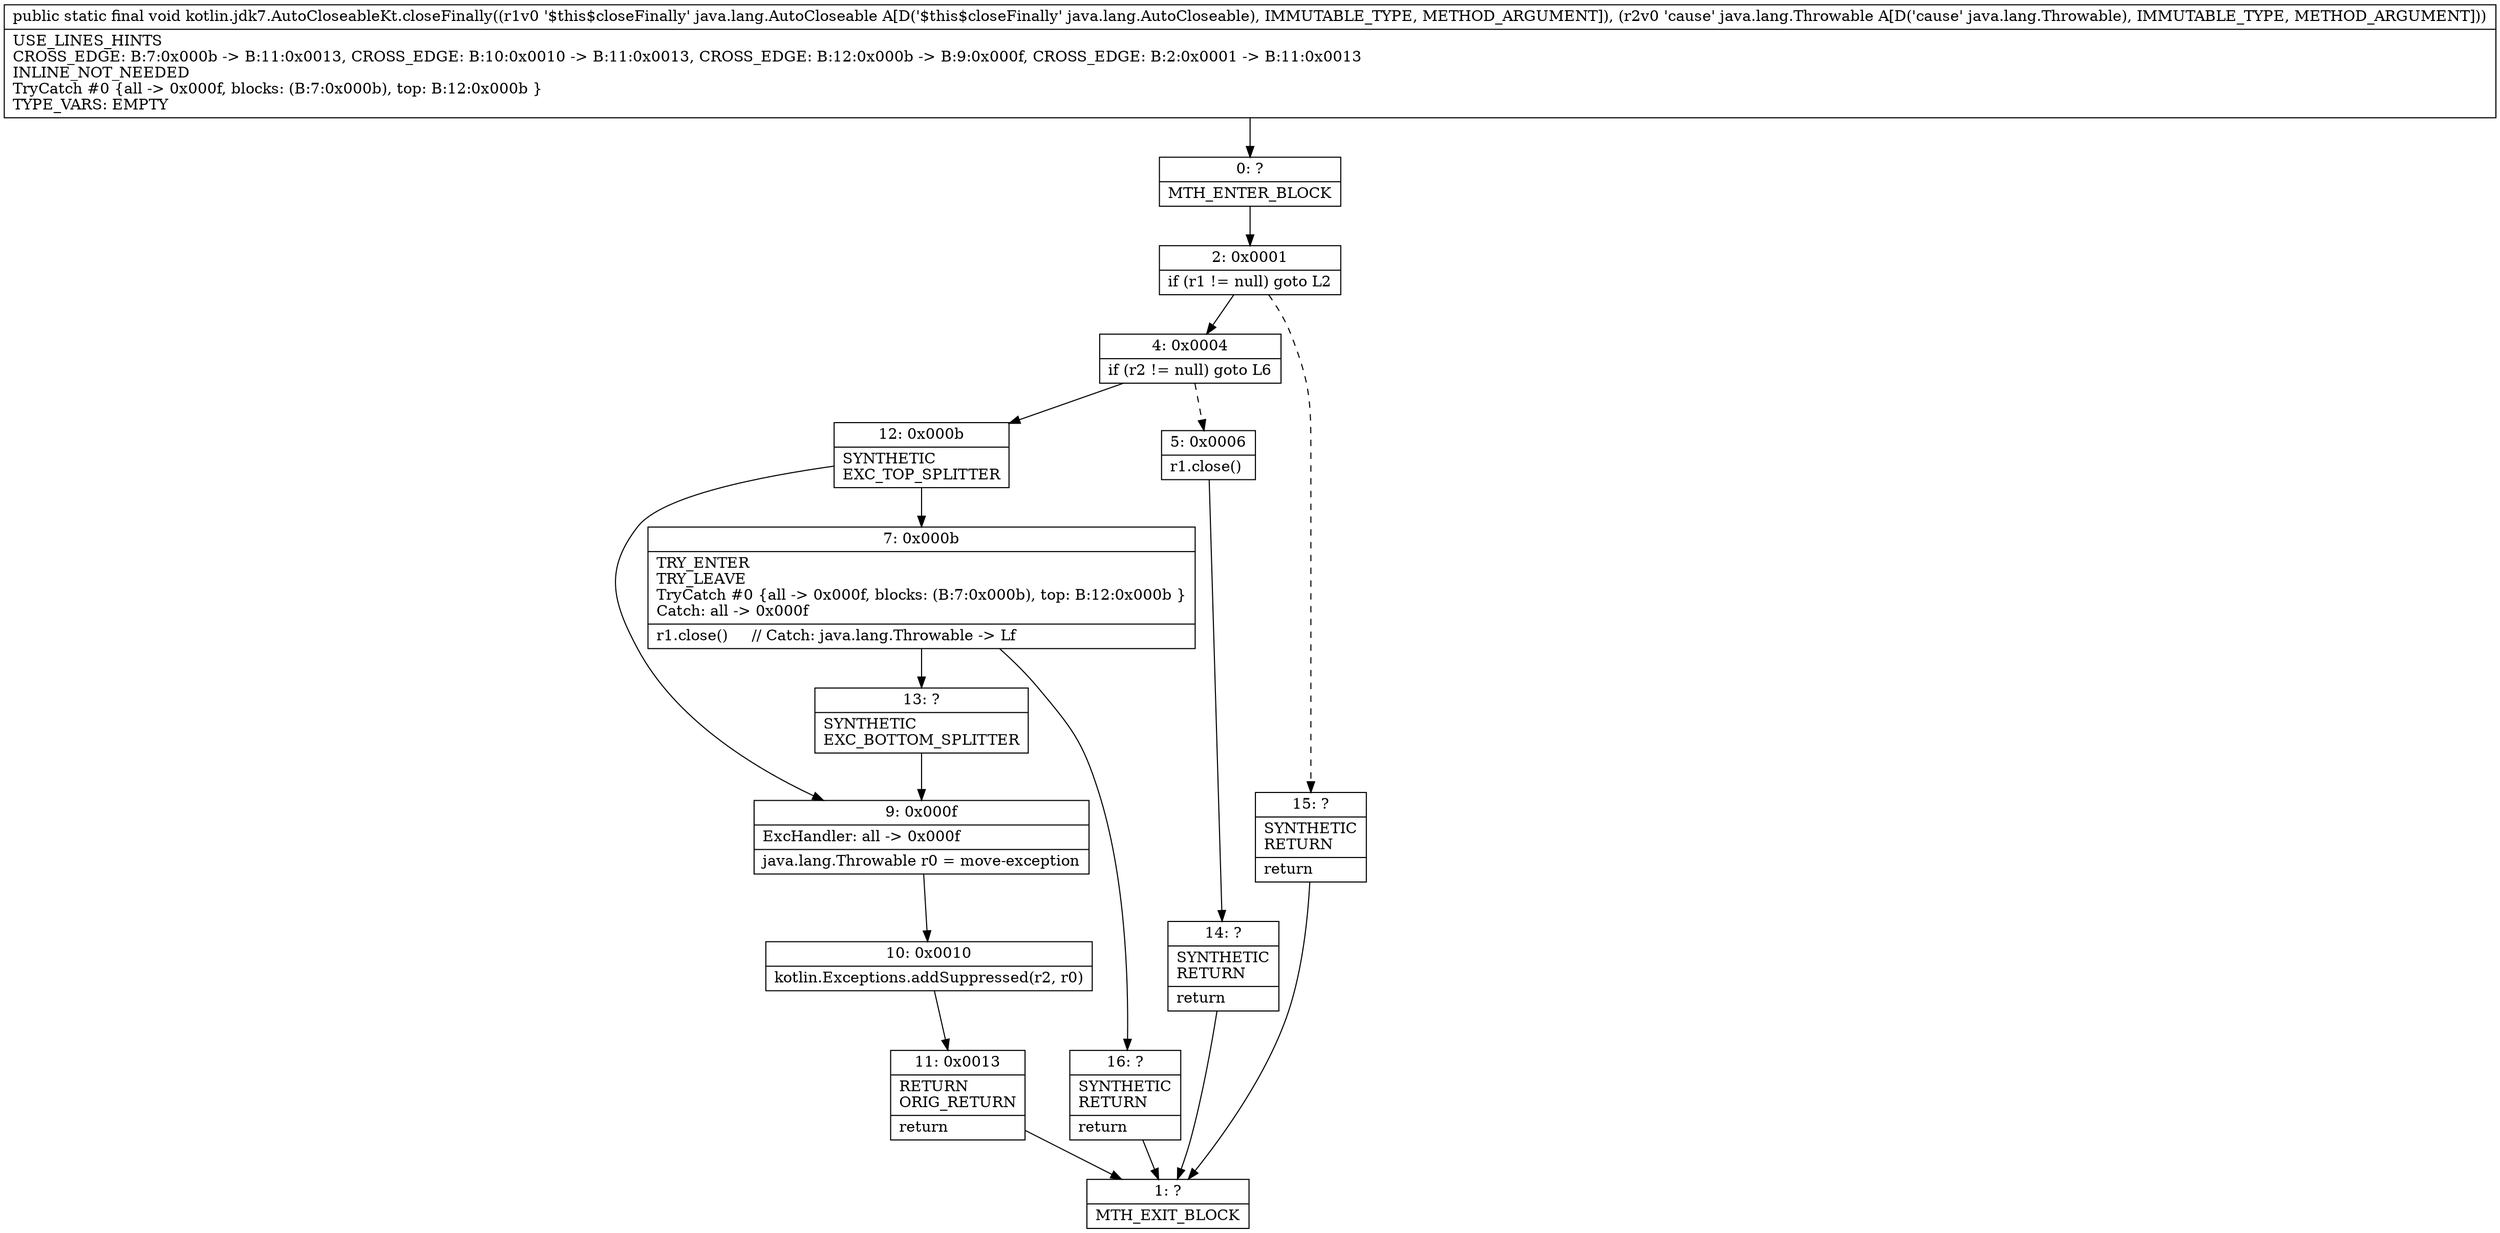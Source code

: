 digraph "CFG forkotlin.jdk7.AutoCloseableKt.closeFinally(Ljava\/lang\/AutoCloseable;Ljava\/lang\/Throwable;)V" {
Node_0 [shape=record,label="{0\:\ ?|MTH_ENTER_BLOCK\l}"];
Node_2 [shape=record,label="{2\:\ 0x0001|if (r1 != null) goto L2\l}"];
Node_4 [shape=record,label="{4\:\ 0x0004|if (r2 != null) goto L6\l}"];
Node_5 [shape=record,label="{5\:\ 0x0006|r1.close()\l}"];
Node_14 [shape=record,label="{14\:\ ?|SYNTHETIC\lRETURN\l|return\l}"];
Node_1 [shape=record,label="{1\:\ ?|MTH_EXIT_BLOCK\l}"];
Node_12 [shape=record,label="{12\:\ 0x000b|SYNTHETIC\lEXC_TOP_SPLITTER\l}"];
Node_7 [shape=record,label="{7\:\ 0x000b|TRY_ENTER\lTRY_LEAVE\lTryCatch #0 \{all \-\> 0x000f, blocks: (B:7:0x000b), top: B:12:0x000b \}\lCatch: all \-\> 0x000f\l|r1.close()     \/\/ Catch: java.lang.Throwable \-\> Lf\l}"];
Node_13 [shape=record,label="{13\:\ ?|SYNTHETIC\lEXC_BOTTOM_SPLITTER\l}"];
Node_16 [shape=record,label="{16\:\ ?|SYNTHETIC\lRETURN\l|return\l}"];
Node_9 [shape=record,label="{9\:\ 0x000f|ExcHandler: all \-\> 0x000f\l|java.lang.Throwable r0 = move\-exception\l}"];
Node_10 [shape=record,label="{10\:\ 0x0010|kotlin.Exceptions.addSuppressed(r2, r0)\l}"];
Node_11 [shape=record,label="{11\:\ 0x0013|RETURN\lORIG_RETURN\l|return\l}"];
Node_15 [shape=record,label="{15\:\ ?|SYNTHETIC\lRETURN\l|return\l}"];
MethodNode[shape=record,label="{public static final void kotlin.jdk7.AutoCloseableKt.closeFinally((r1v0 '$this$closeFinally' java.lang.AutoCloseable A[D('$this$closeFinally' java.lang.AutoCloseable), IMMUTABLE_TYPE, METHOD_ARGUMENT]), (r2v0 'cause' java.lang.Throwable A[D('cause' java.lang.Throwable), IMMUTABLE_TYPE, METHOD_ARGUMENT]))  | USE_LINES_HINTS\lCROSS_EDGE: B:7:0x000b \-\> B:11:0x0013, CROSS_EDGE: B:10:0x0010 \-\> B:11:0x0013, CROSS_EDGE: B:12:0x000b \-\> B:9:0x000f, CROSS_EDGE: B:2:0x0001 \-\> B:11:0x0013\lINLINE_NOT_NEEDED\lTryCatch #0 \{all \-\> 0x000f, blocks: (B:7:0x000b), top: B:12:0x000b \}\lTYPE_VARS: EMPTY\l}"];
MethodNode -> Node_0;Node_0 -> Node_2;
Node_2 -> Node_4;
Node_2 -> Node_15[style=dashed];
Node_4 -> Node_5[style=dashed];
Node_4 -> Node_12;
Node_5 -> Node_14;
Node_14 -> Node_1;
Node_12 -> Node_7;
Node_12 -> Node_9;
Node_7 -> Node_13;
Node_7 -> Node_16;
Node_13 -> Node_9;
Node_16 -> Node_1;
Node_9 -> Node_10;
Node_10 -> Node_11;
Node_11 -> Node_1;
Node_15 -> Node_1;
}

